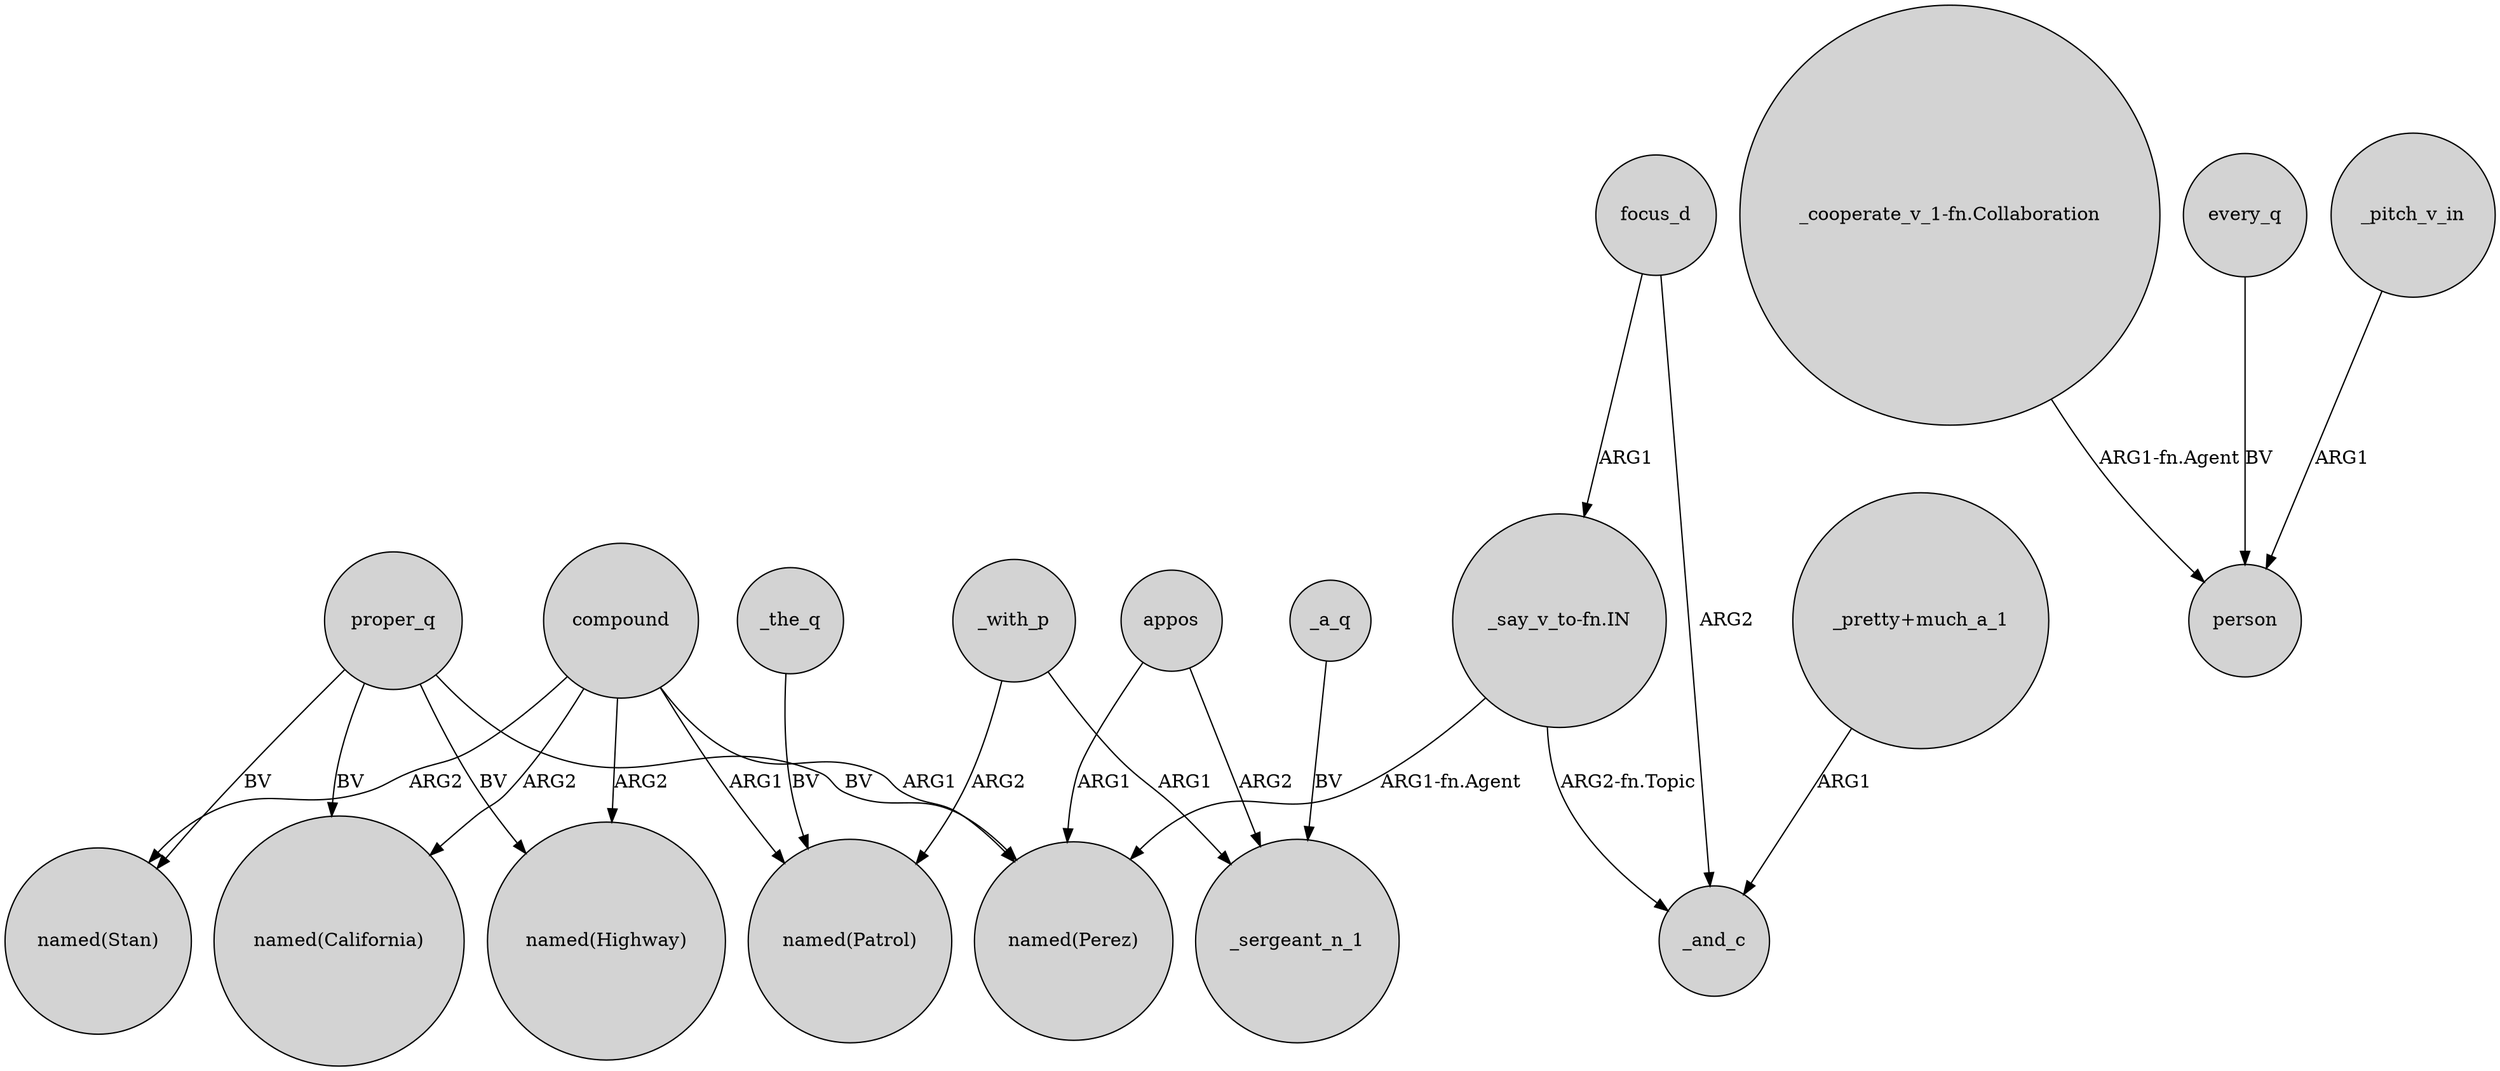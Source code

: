 digraph {
	node [shape=circle style=filled]
	"_say_v_to-fn.IN" -> "named(Perez)" [label="ARG1-fn.Agent"]
	"_cooperate_v_1-fn.Collaboration" -> person [label="ARG1-fn.Agent"]
	proper_q -> "named(Perez)" [label=BV]
	every_q -> person [label=BV]
	proper_q -> "named(California)" [label=BV]
	_a_q -> _sergeant_n_1 [label=BV]
	focus_d -> _and_c [label=ARG2]
	proper_q -> "named(Stan)" [label=BV]
	compound -> "named(Patrol)" [label=ARG1]
	_with_p -> "named(Patrol)" [label=ARG2]
	compound -> "named(Highway)" [label=ARG2]
	proper_q -> "named(Highway)" [label=BV]
	appos -> _sergeant_n_1 [label=ARG2]
	compound -> "named(Stan)" [label=ARG2]
	appos -> "named(Perez)" [label=ARG1]
	"_say_v_to-fn.IN" -> _and_c [label="ARG2-fn.Topic"]
	_with_p -> _sergeant_n_1 [label=ARG1]
	_the_q -> "named(Patrol)" [label=BV]
	compound -> "named(Perez)" [label=ARG1]
	"_pretty+much_a_1" -> _and_c [label=ARG1]
	compound -> "named(California)" [label=ARG2]
	_pitch_v_in -> person [label=ARG1]
	focus_d -> "_say_v_to-fn.IN" [label=ARG1]
}
